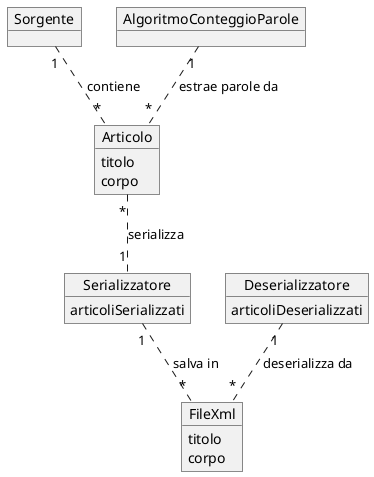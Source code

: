 @startuml

object Sorgente

object Articolo {
    titolo
    corpo
}

object Serializzatore {
    articoliSerializzati
}

object Deserializzatore {
    articoliDeserializzati
}

object AlgoritmoConteggioParole

object FileXml {
    titolo 
    corpo
}

Sorgente "1" .. "*" Articolo : contiene
AlgoritmoConteggioParole "1" .. "*" Articolo  : estrae parole da
Articolo "*" .. "1" Serializzatore : serializza 
Serializzatore "1" .. "*" FileXml : salva in
Deserializzatore "1" .. "*" FileXml : deserializza da

@enduml
